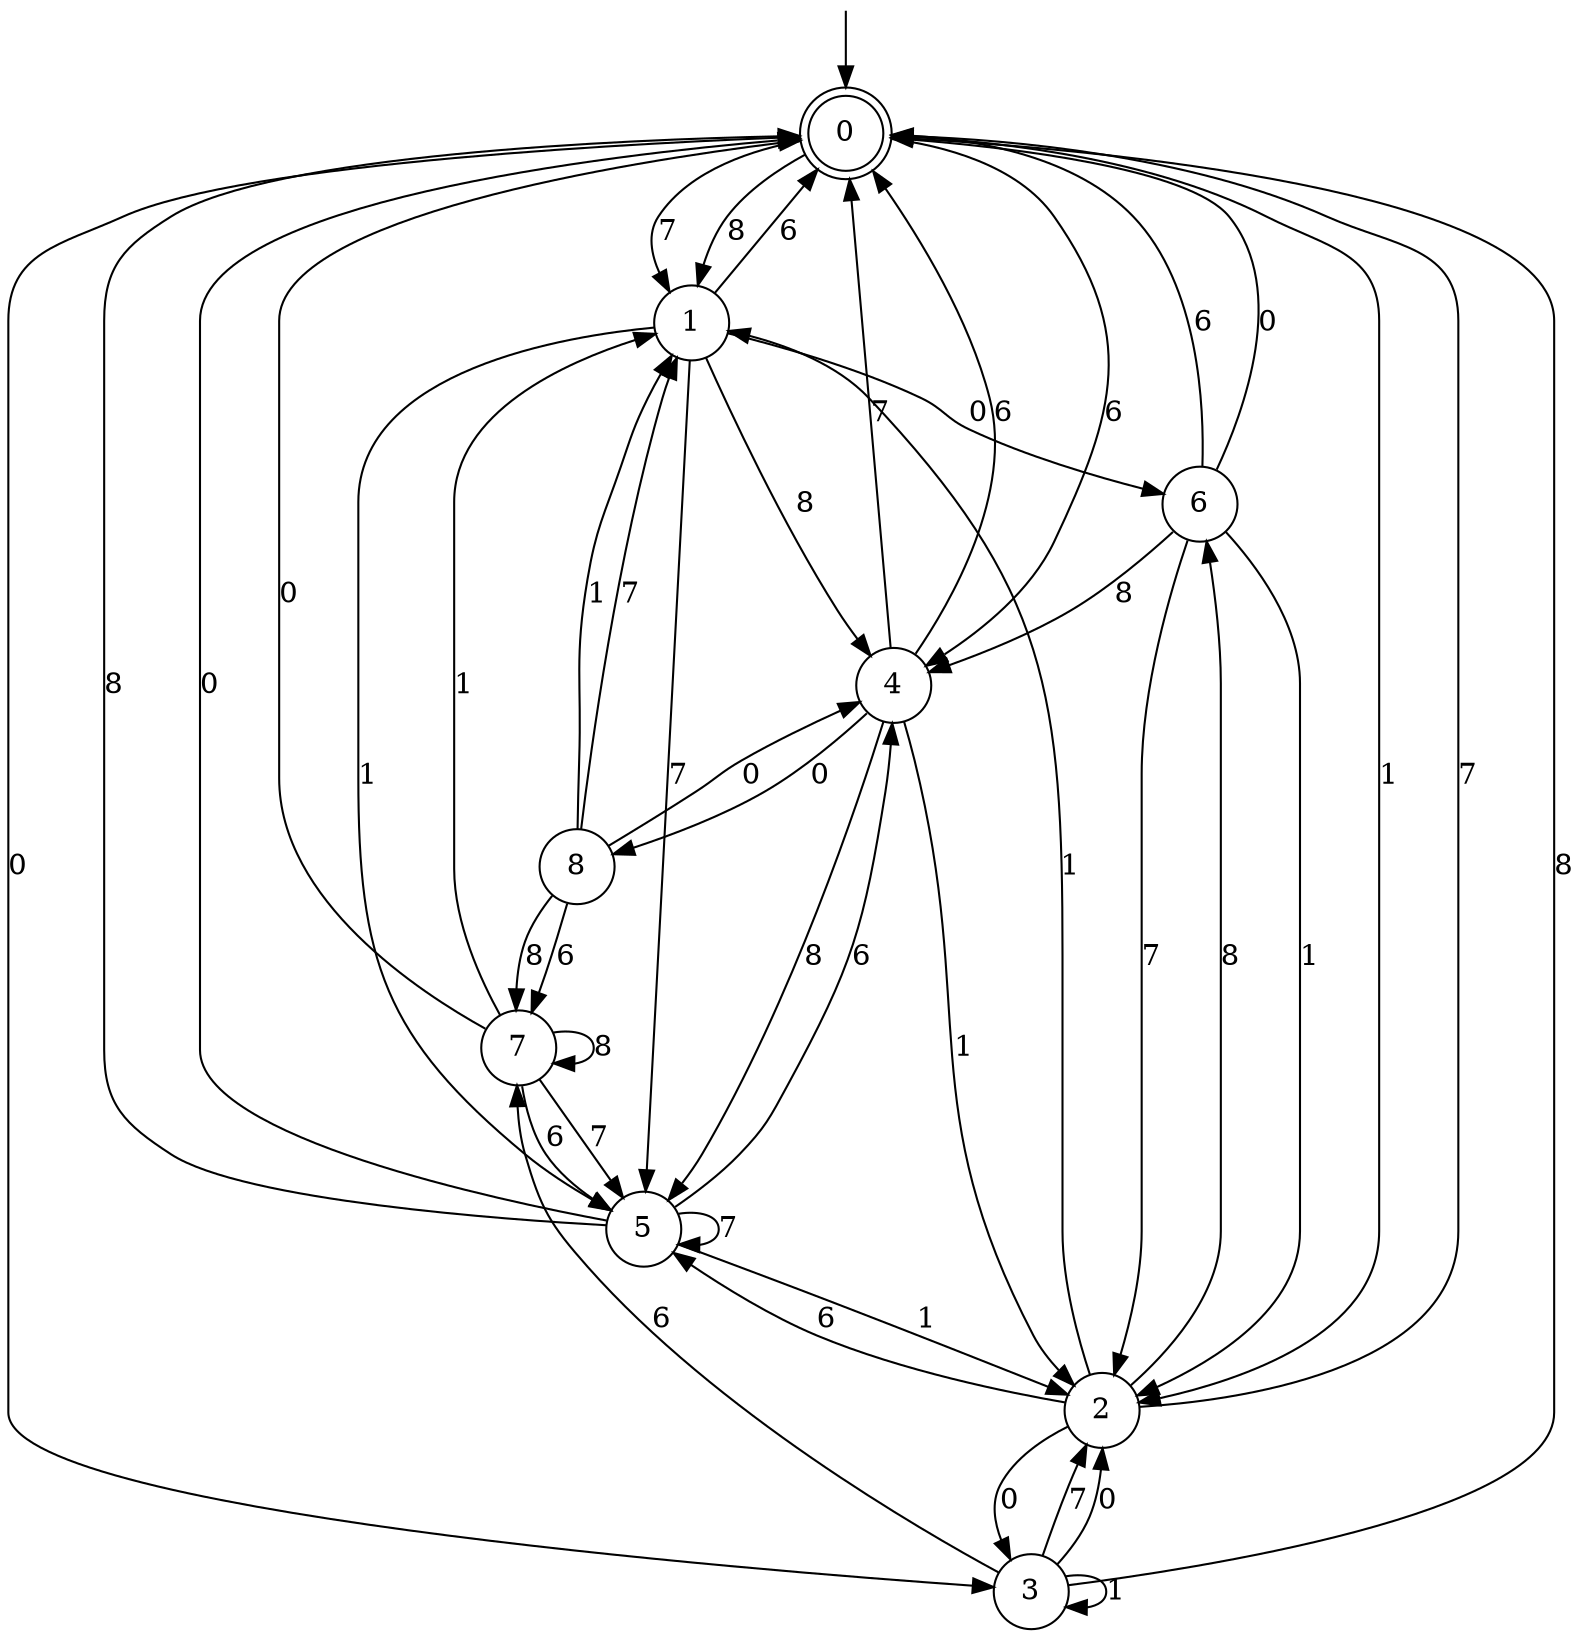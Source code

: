 digraph g {

	s0 [shape="doublecircle" label="0"];
	s1 [shape="circle" label="1"];
	s2 [shape="circle" label="2"];
	s3 [shape="circle" label="3"];
	s4 [shape="circle" label="4"];
	s5 [shape="circle" label="5"];
	s6 [shape="circle" label="6"];
	s7 [shape="circle" label="7"];
	s8 [shape="circle" label="8"];
	s0 -> s1 [label="7"];
	s0 -> s1 [label="8"];
	s0 -> s2 [label="1"];
	s0 -> s3 [label="0"];
	s0 -> s4 [label="6"];
	s1 -> s5 [label="7"];
	s1 -> s4 [label="8"];
	s1 -> s5 [label="1"];
	s1 -> s6 [label="0"];
	s1 -> s0 [label="6"];
	s2 -> s0 [label="7"];
	s2 -> s6 [label="8"];
	s2 -> s1 [label="1"];
	s2 -> s3 [label="0"];
	s2 -> s5 [label="6"];
	s3 -> s2 [label="7"];
	s3 -> s0 [label="8"];
	s3 -> s3 [label="1"];
	s3 -> s2 [label="0"];
	s3 -> s7 [label="6"];
	s4 -> s0 [label="7"];
	s4 -> s5 [label="8"];
	s4 -> s2 [label="1"];
	s4 -> s8 [label="0"];
	s4 -> s0 [label="6"];
	s5 -> s5 [label="7"];
	s5 -> s0 [label="8"];
	s5 -> s2 [label="1"];
	s5 -> s0 [label="0"];
	s5 -> s4 [label="6"];
	s6 -> s2 [label="7"];
	s6 -> s4 [label="8"];
	s6 -> s2 [label="1"];
	s6 -> s0 [label="0"];
	s6 -> s0 [label="6"];
	s7 -> s5 [label="7"];
	s7 -> s7 [label="8"];
	s7 -> s1 [label="1"];
	s7 -> s0 [label="0"];
	s7 -> s5 [label="6"];
	s8 -> s1 [label="7"];
	s8 -> s7 [label="8"];
	s8 -> s1 [label="1"];
	s8 -> s4 [label="0"];
	s8 -> s7 [label="6"];

__start0 [label="" shape="none" width="0" height="0"];
__start0 -> s0;

}
